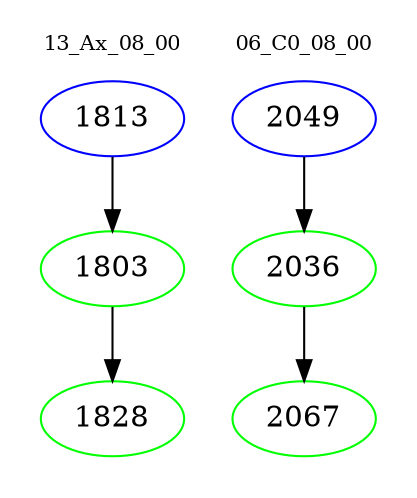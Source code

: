 digraph{
subgraph cluster_0 {
color = white
label = "13_Ax_08_00";
fontsize=10;
T0_1813 [label="1813", color="blue"]
T0_1813 -> T0_1803 [color="black"]
T0_1803 [label="1803", color="green"]
T0_1803 -> T0_1828 [color="black"]
T0_1828 [label="1828", color="green"]
}
subgraph cluster_1 {
color = white
label = "06_C0_08_00";
fontsize=10;
T1_2049 [label="2049", color="blue"]
T1_2049 -> T1_2036 [color="black"]
T1_2036 [label="2036", color="green"]
T1_2036 -> T1_2067 [color="black"]
T1_2067 [label="2067", color="green"]
}
}
